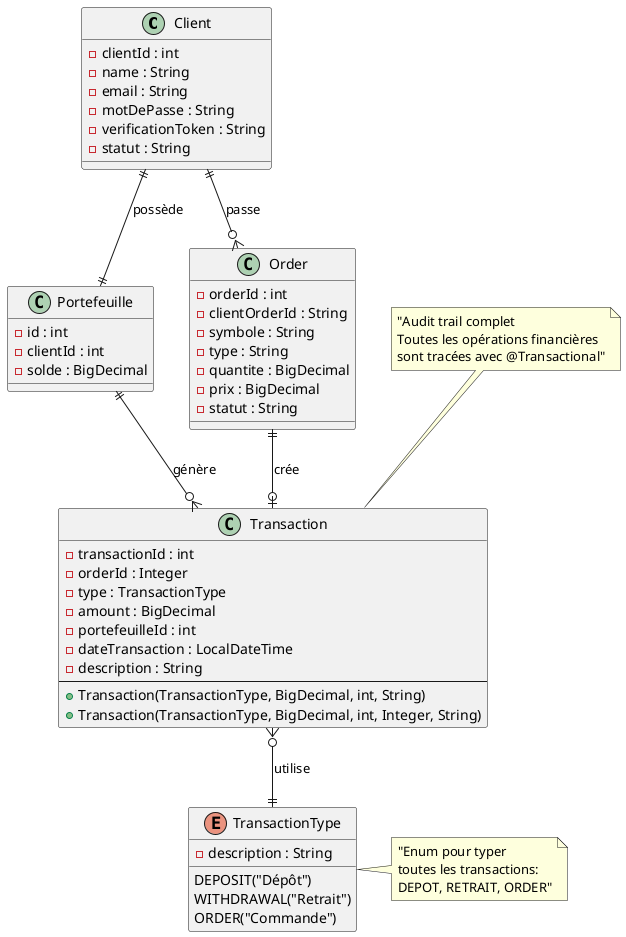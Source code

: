 @startuml "BrokerX Class Diagram"


class Client {
    -clientId : int
    -name : String
    -email : String
    -motDePasse : String
    -verificationToken : String
    -statut : String
}

class Portefeuille {
    -id : int
    -clientId : int
    -solde : BigDecimal
}

enum TransactionType {
    DEPOSIT("Dépôt")
    WITHDRAWAL("Retrait") 
    ORDER("Commande")
    -description : String
}

class Transaction {
    -transactionId : int
    -orderId : Integer
    -type : TransactionType
    -amount : BigDecimal
    -portefeuilleId : int
    -dateTransaction : LocalDateTime
    -description : String
    --
    +Transaction(TransactionType, BigDecimal, int, String)
    +Transaction(TransactionType, BigDecimal, int, Integer, String)
}

class Order {
    -orderId : int
    -clientOrderId : String
    -symbole : String
    -type : String
    -quantite : BigDecimal
    -prix : BigDecimal
    -statut : String
}



' Relations
Client ||--|| Portefeuille : "possède"
Client ||--o{ Order : "passe"
Portefeuille ||--o{ Transaction : "génère"
Order ||--o| Transaction : "crée"
Transaction }o--|| TransactionType : "utilise"


note top of Transaction : "Audit trail complet\nToutes les opérations financières\nsont tracées avec @Transactional"

note right of TransactionType : "Enum pour typer\ntoutes les transactions:\nDEPOT, RETRAIT, ORDER"

@enduml